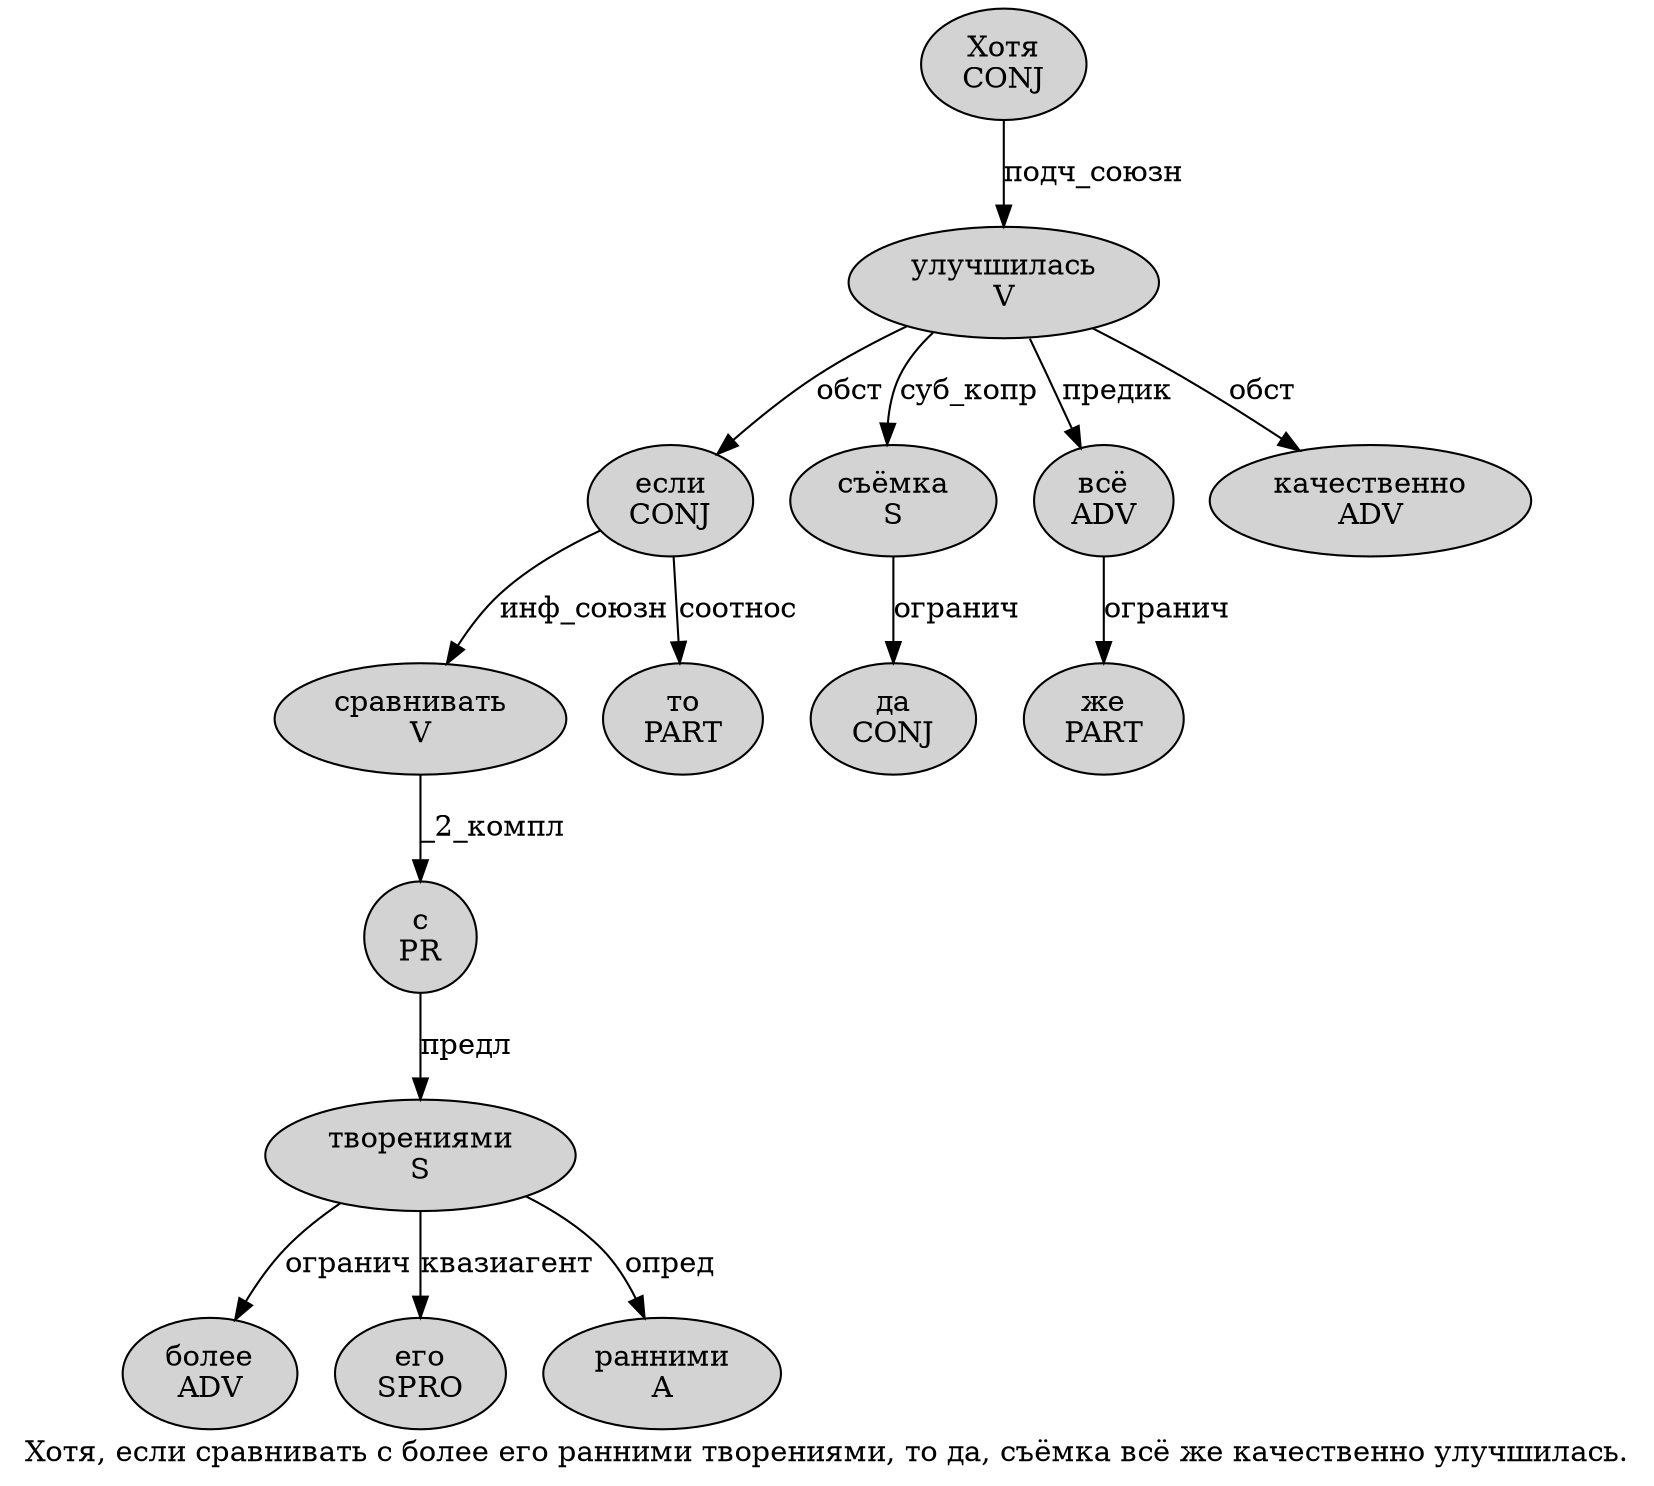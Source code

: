 digraph SENTENCE_667 {
	graph [label="Хотя, если сравнивать с более его ранними творениями, то да, съёмка всё же качественно улучшилась."]
	node [style=filled]
		0 [label="Хотя
CONJ" color="" fillcolor=lightgray penwidth=1 shape=ellipse]
		2 [label="если
CONJ" color="" fillcolor=lightgray penwidth=1 shape=ellipse]
		3 [label="сравнивать
V" color="" fillcolor=lightgray penwidth=1 shape=ellipse]
		4 [label="с
PR" color="" fillcolor=lightgray penwidth=1 shape=ellipse]
		5 [label="более
ADV" color="" fillcolor=lightgray penwidth=1 shape=ellipse]
		6 [label="его
SPRO" color="" fillcolor=lightgray penwidth=1 shape=ellipse]
		7 [label="ранними
A" color="" fillcolor=lightgray penwidth=1 shape=ellipse]
		8 [label="творениями
S" color="" fillcolor=lightgray penwidth=1 shape=ellipse]
		10 [label="то
PART" color="" fillcolor=lightgray penwidth=1 shape=ellipse]
		11 [label="да
CONJ" color="" fillcolor=lightgray penwidth=1 shape=ellipse]
		13 [label="съёмка
S" color="" fillcolor=lightgray penwidth=1 shape=ellipse]
		14 [label="всё
ADV" color="" fillcolor=lightgray penwidth=1 shape=ellipse]
		15 [label="же
PART" color="" fillcolor=lightgray penwidth=1 shape=ellipse]
		16 [label="качественно
ADV" color="" fillcolor=lightgray penwidth=1 shape=ellipse]
		17 [label="улучшилась
V" color="" fillcolor=lightgray penwidth=1 shape=ellipse]
			2 -> 3 [label="инф_союзн"]
			2 -> 10 [label="соотнос"]
			3 -> 4 [label="_2_компл"]
			8 -> 5 [label="огранич"]
			8 -> 6 [label="квазиагент"]
			8 -> 7 [label="опред"]
			17 -> 2 [label="обст"]
			17 -> 13 [label="суб_копр"]
			17 -> 14 [label="предик"]
			17 -> 16 [label="обст"]
			4 -> 8 [label="предл"]
			13 -> 11 [label="огранич"]
			0 -> 17 [label="подч_союзн"]
			14 -> 15 [label="огранич"]
}
